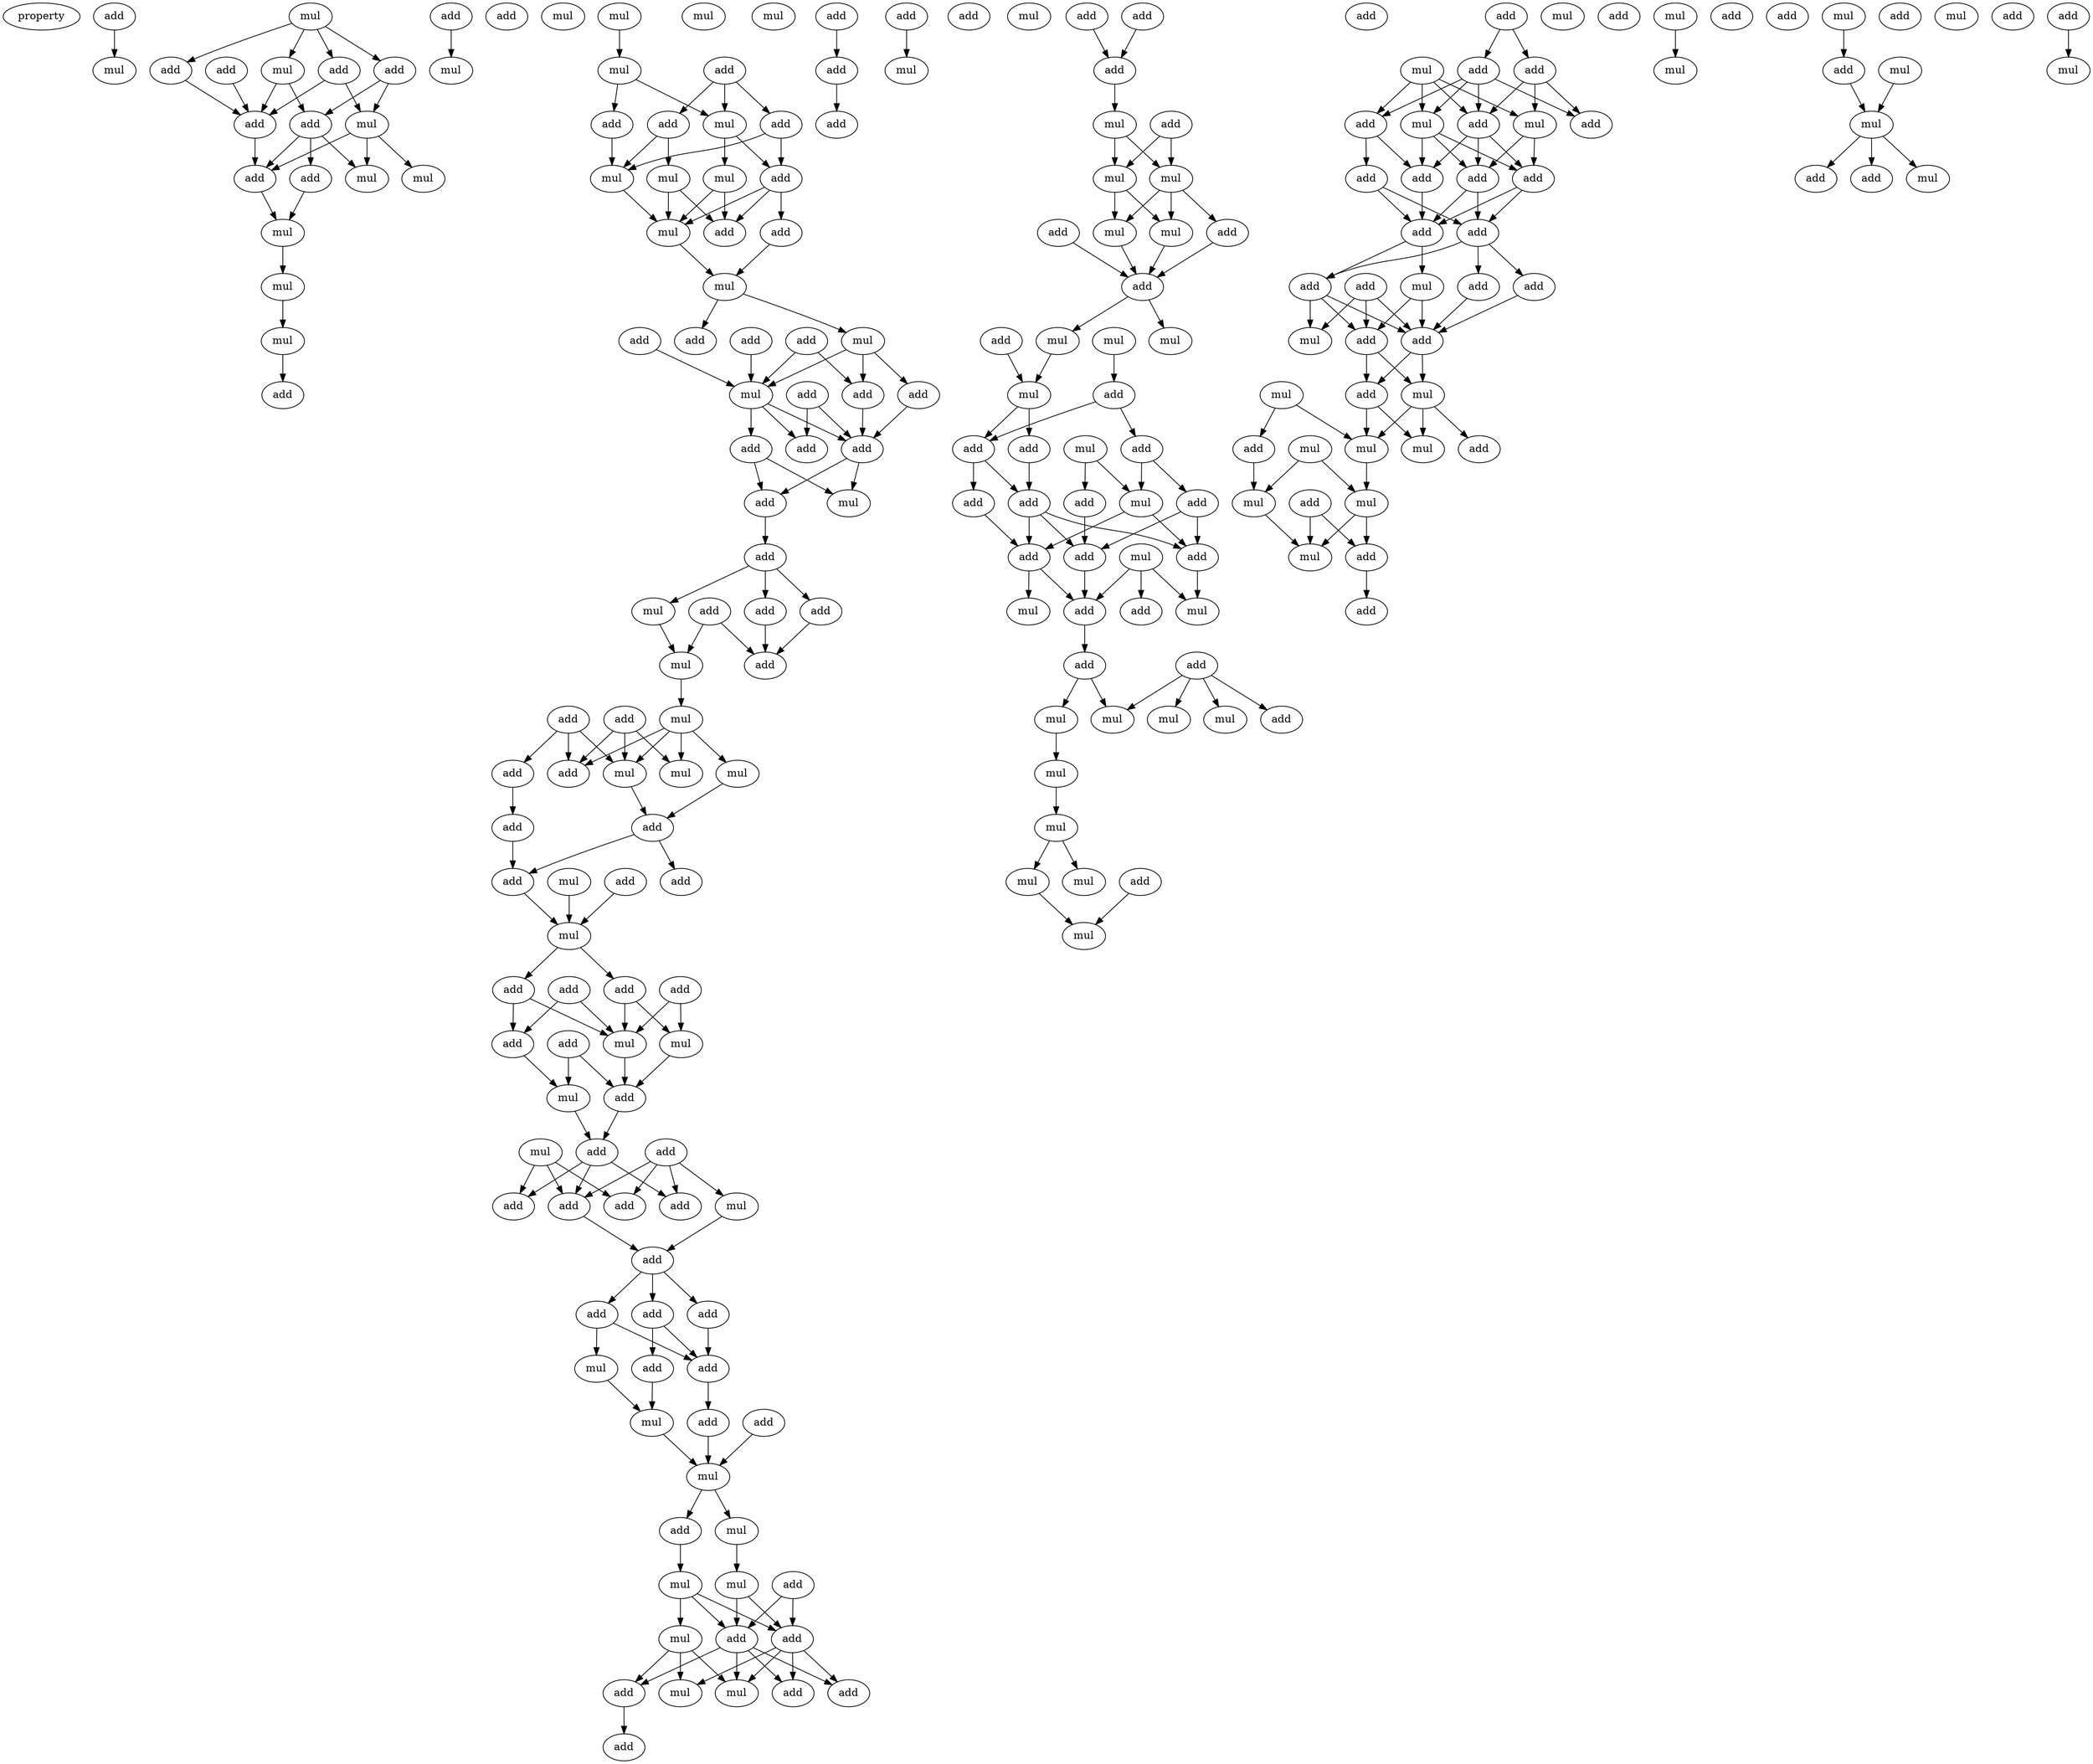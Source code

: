 digraph {
    node [fontcolor=black]
    property [mul=2,lf=1.8]
    0 [ label = add ];
    1 [ label = mul ];
    2 [ label = mul ];
    3 [ label = add ];
    4 [ label = add ];
    5 [ label = add ];
    6 [ label = mul ];
    7 [ label = add ];
    8 [ label = add ];
    9 [ label = mul ];
    10 [ label = add ];
    11 [ label = add ];
    12 [ label = add ];
    13 [ label = mul ];
    14 [ label = mul ];
    15 [ label = mul ];
    16 [ label = mul ];
    17 [ label = mul ];
    18 [ label = add ];
    19 [ label = add ];
    20 [ label = add ];
    21 [ label = mul ];
    22 [ label = mul ];
    23 [ label = mul ];
    24 [ label = add ];
    25 [ label = mul ];
    26 [ label = add ];
    27 [ label = add ];
    28 [ label = add ];
    29 [ label = mul ];
    30 [ label = add ];
    31 [ label = mul ];
    32 [ label = mul ];
    33 [ label = mul ];
    34 [ label = add ];
    35 [ label = mul ];
    36 [ label = add ];
    37 [ label = mul ];
    38 [ label = mul ];
    39 [ label = add ];
    40 [ label = add ];
    41 [ label = add ];
    42 [ label = add ];
    43 [ label = add ];
    44 [ label = add ];
    45 [ label = add ];
    46 [ label = mul ];
    47 [ label = add ];
    48 [ label = add ];
    49 [ label = add ];
    50 [ label = add ];
    51 [ label = mul ];
    52 [ label = add ];
    53 [ label = mul ];
    54 [ label = add ];
    55 [ label = add ];
    56 [ label = mul ];
    57 [ label = add ];
    58 [ label = add ];
    59 [ label = mul ];
    60 [ label = mul ];
    61 [ label = add ];
    62 [ label = add ];
    63 [ label = mul ];
    64 [ label = add ];
    65 [ label = mul ];
    66 [ label = add ];
    67 [ label = mul ];
    68 [ label = add ];
    69 [ label = add ];
    70 [ label = add ];
    71 [ label = add ];
    72 [ label = mul ];
    73 [ label = add ];
    74 [ label = mul ];
    75 [ label = add ];
    76 [ label = add ];
    77 [ label = add ];
    78 [ label = add ];
    79 [ label = mul ];
    80 [ label = add ];
    81 [ label = mul ];
    82 [ label = add ];
    83 [ label = mul ];
    84 [ label = add ];
    85 [ label = mul ];
    86 [ label = add ];
    87 [ label = add ];
    88 [ label = add ];
    89 [ label = mul ];
    90 [ label = add ];
    91 [ label = add ];
    92 [ label = add ];
    93 [ label = add ];
    94 [ label = mul ];
    95 [ label = add ];
    96 [ label = add ];
    97 [ label = add ];
    98 [ label = add ];
    99 [ label = add ];
    100 [ label = mul ];
    101 [ label = add ];
    102 [ label = mul ];
    103 [ label = add ];
    104 [ label = mul ];
    105 [ label = add ];
    106 [ label = mul ];
    107 [ label = mul ];
    108 [ label = add ];
    109 [ label = mul ];
    110 [ label = add ];
    111 [ label = mul ];
    112 [ label = add ];
    113 [ label = mul ];
    114 [ label = add ];
    115 [ label = add ];
    116 [ label = add ];
    117 [ label = mul ];
    118 [ label = add ];
    119 [ label = add ];
    120 [ label = add ];
    121 [ label = add ];
    122 [ label = add ];
    123 [ label = mul ];
    124 [ label = add ];
    125 [ label = mul ];
    126 [ label = add ];
    127 [ label = add ];
    128 [ label = add ];
    129 [ label = mul ];
    130 [ label = add ];
    131 [ label = mul ];
    132 [ label = mul ];
    133 [ label = add ];
    134 [ label = mul ];
    135 [ label = mul ];
    136 [ label = add ];
    137 [ label = add ];
    138 [ label = add ];
    139 [ label = mul ];
    140 [ label = add ];
    141 [ label = mul ];
    142 [ label = mul ];
    143 [ label = mul ];
    144 [ label = add ];
    145 [ label = add ];
    146 [ label = mul ];
    147 [ label = add ];
    148 [ label = add ];
    149 [ label = add ];
    150 [ label = mul ];
    151 [ label = add ];
    152 [ label = add ];
    153 [ label = add ];
    154 [ label = mul ];
    155 [ label = add ];
    156 [ label = add ];
    157 [ label = add ];
    158 [ label = mul ];
    159 [ label = add ];
    160 [ label = add ];
    161 [ label = mul ];
    162 [ label = add ];
    163 [ label = add ];
    164 [ label = mul ];
    165 [ label = mul ];
    166 [ label = mul ];
    167 [ label = add ];
    168 [ label = mul ];
    169 [ label = mul ];
    170 [ label = mul ];
    171 [ label = add ];
    172 [ label = mul ];
    173 [ label = mul ];
    174 [ label = add ];
    175 [ label = mul ];
    176 [ label = mul ];
    177 [ label = add ];
    178 [ label = add ];
    179 [ label = add ];
    180 [ label = mul ];
    181 [ label = add ];
    182 [ label = mul ];
    183 [ label = add ];
    184 [ label = add ];
    185 [ label = add ];
    186 [ label = add ];
    187 [ label = add ];
    188 [ label = add ];
    189 [ label = add ];
    190 [ label = add ];
    191 [ label = mul ];
    192 [ label = add ];
    193 [ label = add ];
    194 [ label = add ];
    195 [ label = mul ];
    196 [ label = add ];
    197 [ label = add ];
    198 [ label = mul ];
    199 [ label = add ];
    200 [ label = mul ];
    201 [ label = mul ];
    202 [ label = mul ];
    203 [ label = mul ];
    204 [ label = mul ];
    205 [ label = add ];
    206 [ label = add ];
    207 [ label = mul ];
    208 [ label = add ];
    209 [ label = mul ];
    210 [ label = add ];
    211 [ label = mul ];
    212 [ label = mul ];
    213 [ label = add ];
    214 [ label = add ];
    215 [ label = mul ];
    216 [ label = add ];
    217 [ label = add ];
    218 [ label = mul ];
    219 [ label = mul ];
    220 [ label = add ];
    221 [ label = add ];
    222 [ label = mul ];
    223 [ label = add ];
    224 [ label = mul ];
    225 [ label = add ];
    226 [ label = add ];
    227 [ label = add ];
    228 [ label = mul ];
    229 [ label = mul ];
    0 -> 2 [ name = 0 ];
    1 -> 3 [ name = 1 ];
    1 -> 4 [ name = 2 ];
    1 -> 5 [ name = 3 ];
    1 -> 6 [ name = 4 ];
    3 -> 10 [ name = 5 ];
    4 -> 9 [ name = 6 ];
    4 -> 10 [ name = 7 ];
    5 -> 8 [ name = 8 ];
    5 -> 9 [ name = 9 ];
    6 -> 8 [ name = 10 ];
    6 -> 10 [ name = 11 ];
    7 -> 10 [ name = 12 ];
    8 -> 11 [ name = 13 ];
    8 -> 12 [ name = 14 ];
    8 -> 14 [ name = 15 ];
    9 -> 11 [ name = 16 ];
    9 -> 13 [ name = 17 ];
    9 -> 14 [ name = 18 ];
    10 -> 11 [ name = 19 ];
    11 -> 15 [ name = 20 ];
    12 -> 15 [ name = 21 ];
    15 -> 16 [ name = 22 ];
    16 -> 17 [ name = 23 ];
    17 -> 20 [ name = 24 ];
    18 -> 22 [ name = 25 ];
    23 -> 25 [ name = 26 ];
    24 -> 27 [ name = 27 ];
    24 -> 28 [ name = 28 ];
    24 -> 29 [ name = 29 ];
    25 -> 26 [ name = 30 ];
    25 -> 29 [ name = 31 ];
    26 -> 31 [ name = 32 ];
    27 -> 31 [ name = 33 ];
    27 -> 32 [ name = 34 ];
    28 -> 30 [ name = 35 ];
    28 -> 31 [ name = 36 ];
    29 -> 30 [ name = 37 ];
    29 -> 33 [ name = 38 ];
    30 -> 34 [ name = 39 ];
    30 -> 35 [ name = 40 ];
    30 -> 36 [ name = 41 ];
    31 -> 35 [ name = 42 ];
    32 -> 34 [ name = 43 ];
    32 -> 35 [ name = 44 ];
    33 -> 34 [ name = 45 ];
    33 -> 35 [ name = 46 ];
    35 -> 37 [ name = 47 ];
    36 -> 37 [ name = 48 ];
    37 -> 38 [ name = 49 ];
    37 -> 39 [ name = 50 ];
    38 -> 43 [ name = 51 ];
    38 -> 45 [ name = 52 ];
    38 -> 46 [ name = 53 ];
    40 -> 43 [ name = 54 ];
    40 -> 46 [ name = 55 ];
    41 -> 46 [ name = 56 ];
    42 -> 46 [ name = 57 ];
    43 -> 48 [ name = 58 ];
    44 -> 48 [ name = 59 ];
    44 -> 49 [ name = 60 ];
    45 -> 48 [ name = 61 ];
    46 -> 47 [ name = 62 ];
    46 -> 48 [ name = 63 ];
    46 -> 49 [ name = 64 ];
    47 -> 50 [ name = 65 ];
    47 -> 51 [ name = 66 ];
    48 -> 50 [ name = 67 ];
    48 -> 51 [ name = 68 ];
    50 -> 52 [ name = 69 ];
    52 -> 55 [ name = 70 ];
    52 -> 56 [ name = 71 ];
    52 -> 57 [ name = 72 ];
    54 -> 58 [ name = 73 ];
    54 -> 59 [ name = 74 ];
    55 -> 58 [ name = 75 ];
    56 -> 59 [ name = 76 ];
    57 -> 58 [ name = 77 ];
    59 -> 60 [ name = 78 ];
    60 -> 63 [ name = 79 ];
    60 -> 65 [ name = 80 ];
    60 -> 66 [ name = 81 ];
    60 -> 67 [ name = 82 ];
    61 -> 65 [ name = 83 ];
    61 -> 66 [ name = 84 ];
    61 -> 67 [ name = 85 ];
    62 -> 64 [ name = 86 ];
    62 -> 65 [ name = 87 ];
    62 -> 66 [ name = 88 ];
    63 -> 68 [ name = 89 ];
    64 -> 69 [ name = 90 ];
    65 -> 68 [ name = 91 ];
    68 -> 70 [ name = 92 ];
    68 -> 71 [ name = 93 ];
    69 -> 70 [ name = 94 ];
    70 -> 74 [ name = 95 ];
    72 -> 74 [ name = 96 ];
    73 -> 74 [ name = 97 ];
    74 -> 75 [ name = 98 ];
    74 -> 76 [ name = 99 ];
    75 -> 79 [ name = 100 ];
    75 -> 81 [ name = 101 ];
    76 -> 81 [ name = 102 ];
    76 -> 82 [ name = 103 ];
    77 -> 81 [ name = 104 ];
    77 -> 82 [ name = 105 ];
    78 -> 79 [ name = 106 ];
    78 -> 81 [ name = 107 ];
    79 -> 84 [ name = 108 ];
    80 -> 83 [ name = 109 ];
    80 -> 84 [ name = 110 ];
    81 -> 84 [ name = 111 ];
    82 -> 83 [ name = 112 ];
    83 -> 86 [ name = 113 ];
    84 -> 86 [ name = 114 ];
    85 -> 88 [ name = 115 ];
    85 -> 90 [ name = 116 ];
    85 -> 91 [ name = 117 ];
    86 -> 90 [ name = 118 ];
    86 -> 91 [ name = 119 ];
    86 -> 92 [ name = 120 ];
    87 -> 88 [ name = 121 ];
    87 -> 89 [ name = 122 ];
    87 -> 90 [ name = 123 ];
    87 -> 92 [ name = 124 ];
    89 -> 93 [ name = 125 ];
    90 -> 93 [ name = 126 ];
    93 -> 95 [ name = 127 ];
    93 -> 96 [ name = 128 ];
    93 -> 97 [ name = 129 ];
    95 -> 99 [ name = 130 ];
    95 -> 100 [ name = 131 ];
    96 -> 99 [ name = 132 ];
    97 -> 98 [ name = 133 ];
    97 -> 99 [ name = 134 ];
    98 -> 102 [ name = 135 ];
    99 -> 101 [ name = 136 ];
    100 -> 102 [ name = 137 ];
    101 -> 104 [ name = 138 ];
    102 -> 104 [ name = 139 ];
    103 -> 104 [ name = 140 ];
    104 -> 105 [ name = 141 ];
    104 -> 106 [ name = 142 ];
    105 -> 107 [ name = 143 ];
    106 -> 109 [ name = 144 ];
    107 -> 110 [ name = 145 ];
    107 -> 111 [ name = 146 ];
    107 -> 112 [ name = 147 ];
    108 -> 110 [ name = 148 ];
    108 -> 112 [ name = 149 ];
    109 -> 110 [ name = 150 ];
    109 -> 112 [ name = 151 ];
    110 -> 113 [ name = 152 ];
    110 -> 114 [ name = 153 ];
    110 -> 115 [ name = 154 ];
    110 -> 117 [ name = 155 ];
    111 -> 113 [ name = 156 ];
    111 -> 116 [ name = 157 ];
    111 -> 117 [ name = 158 ];
    112 -> 114 [ name = 159 ];
    112 -> 115 [ name = 160 ];
    112 -> 116 [ name = 161 ];
    112 -> 117 [ name = 162 ];
    116 -> 118 [ name = 163 ];
    119 -> 121 [ name = 164 ];
    120 -> 123 [ name = 165 ];
    121 -> 122 [ name = 166 ];
    126 -> 128 [ name = 167 ];
    127 -> 128 [ name = 168 ];
    128 -> 129 [ name = 169 ];
    129 -> 131 [ name = 170 ];
    129 -> 132 [ name = 171 ];
    130 -> 131 [ name = 172 ];
    130 -> 132 [ name = 173 ];
    131 -> 134 [ name = 174 ];
    131 -> 135 [ name = 175 ];
    131 -> 136 [ name = 176 ];
    132 -> 134 [ name = 177 ];
    132 -> 135 [ name = 178 ];
    133 -> 138 [ name = 179 ];
    134 -> 138 [ name = 180 ];
    135 -> 138 [ name = 181 ];
    136 -> 138 [ name = 182 ];
    138 -> 141 [ name = 183 ];
    138 -> 142 [ name = 184 ];
    139 -> 144 [ name = 185 ];
    140 -> 143 [ name = 186 ];
    141 -> 143 [ name = 187 ];
    143 -> 145 [ name = 188 ];
    143 -> 148 [ name = 189 ];
    144 -> 147 [ name = 190 ];
    144 -> 148 [ name = 191 ];
    145 -> 151 [ name = 192 ];
    146 -> 150 [ name = 193 ];
    146 -> 153 [ name = 194 ];
    147 -> 150 [ name = 195 ];
    147 -> 152 [ name = 196 ];
    148 -> 149 [ name = 197 ];
    148 -> 151 [ name = 198 ];
    149 -> 156 [ name = 199 ];
    150 -> 156 [ name = 200 ];
    150 -> 157 [ name = 201 ];
    151 -> 155 [ name = 202 ];
    151 -> 156 [ name = 203 ];
    151 -> 157 [ name = 204 ];
    152 -> 155 [ name = 205 ];
    152 -> 157 [ name = 206 ];
    153 -> 155 [ name = 207 ];
    154 -> 158 [ name = 208 ];
    154 -> 159 [ name = 209 ];
    154 -> 160 [ name = 210 ];
    155 -> 159 [ name = 211 ];
    156 -> 159 [ name = 212 ];
    156 -> 161 [ name = 213 ];
    157 -> 158 [ name = 214 ];
    159 -> 162 [ name = 215 ];
    162 -> 164 [ name = 216 ];
    162 -> 166 [ name = 217 ];
    163 -> 165 [ name = 218 ];
    163 -> 166 [ name = 219 ];
    163 -> 167 [ name = 220 ];
    163 -> 168 [ name = 221 ];
    164 -> 169 [ name = 222 ];
    169 -> 170 [ name = 223 ];
    170 -> 172 [ name = 224 ];
    170 -> 173 [ name = 225 ];
    171 -> 175 [ name = 226 ];
    172 -> 175 [ name = 227 ];
    174 -> 177 [ name = 228 ];
    174 -> 178 [ name = 229 ];
    176 -> 179 [ name = 230 ];
    176 -> 180 [ name = 231 ];
    176 -> 181 [ name = 232 ];
    176 -> 182 [ name = 233 ];
    177 -> 179 [ name = 234 ];
    177 -> 180 [ name = 235 ];
    177 -> 183 [ name = 236 ];
    178 -> 179 [ name = 237 ];
    178 -> 181 [ name = 238 ];
    178 -> 182 [ name = 239 ];
    178 -> 183 [ name = 240 ];
    179 -> 185 [ name = 241 ];
    179 -> 186 [ name = 242 ];
    179 -> 187 [ name = 243 ];
    180 -> 185 [ name = 244 ];
    180 -> 187 [ name = 245 ];
    181 -> 184 [ name = 246 ];
    181 -> 186 [ name = 247 ];
    182 -> 185 [ name = 248 ];
    182 -> 186 [ name = 249 ];
    182 -> 187 [ name = 250 ];
    184 -> 188 [ name = 251 ];
    184 -> 189 [ name = 252 ];
    185 -> 188 [ name = 253 ];
    185 -> 189 [ name = 254 ];
    186 -> 188 [ name = 255 ];
    187 -> 188 [ name = 256 ];
    187 -> 189 [ name = 257 ];
    188 -> 191 [ name = 258 ];
    188 -> 192 [ name = 259 ];
    189 -> 190 [ name = 260 ];
    189 -> 192 [ name = 261 ];
    189 -> 193 [ name = 262 ];
    190 -> 197 [ name = 263 ];
    191 -> 196 [ name = 264 ];
    191 -> 197 [ name = 265 ];
    192 -> 195 [ name = 266 ];
    192 -> 196 [ name = 267 ];
    192 -> 197 [ name = 268 ];
    193 -> 197 [ name = 269 ];
    194 -> 195 [ name = 270 ];
    194 -> 196 [ name = 271 ];
    194 -> 197 [ name = 272 ];
    196 -> 199 [ name = 273 ];
    196 -> 200 [ name = 274 ];
    197 -> 199 [ name = 275 ];
    197 -> 200 [ name = 276 ];
    198 -> 203 [ name = 277 ];
    198 -> 206 [ name = 278 ];
    199 -> 203 [ name = 279 ];
    199 -> 204 [ name = 280 ];
    200 -> 203 [ name = 281 ];
    200 -> 204 [ name = 282 ];
    200 -> 205 [ name = 283 ];
    202 -> 207 [ name = 284 ];
    202 -> 209 [ name = 285 ];
    203 -> 207 [ name = 286 ];
    206 -> 209 [ name = 287 ];
    207 -> 211 [ name = 288 ];
    207 -> 213 [ name = 289 ];
    208 -> 211 [ name = 290 ];
    208 -> 213 [ name = 291 ];
    209 -> 211 [ name = 292 ];
    212 -> 215 [ name = 293 ];
    213 -> 216 [ name = 294 ];
    218 -> 221 [ name = 295 ];
    219 -> 224 [ name = 296 ];
    221 -> 224 [ name = 297 ];
    224 -> 226 [ name = 298 ];
    224 -> 227 [ name = 299 ];
    224 -> 228 [ name = 300 ];
    225 -> 229 [ name = 301 ];
}
